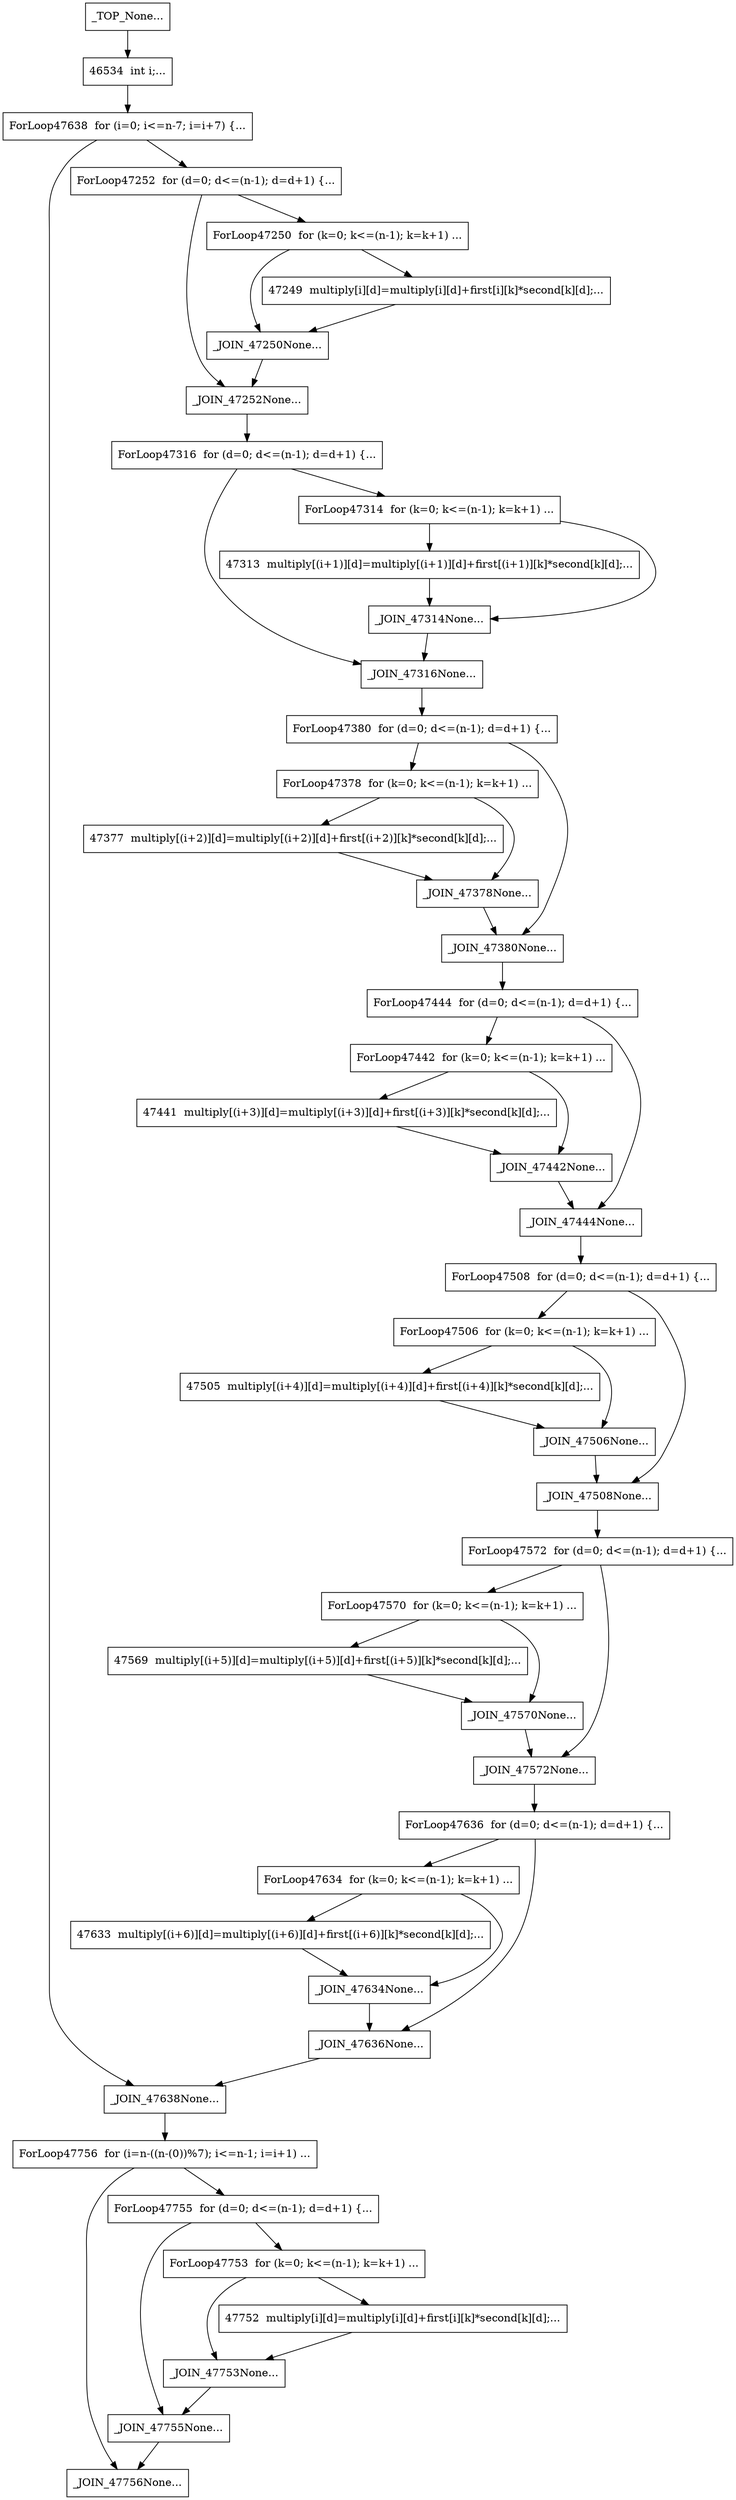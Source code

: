 digraph CFG {
	47569 [label="47569  multiply[(i+5)][d]=multiply[(i+5)][d]+first[(i+5)][k]*second[k][d];...",shape=box];
	47569 -> _JOIN_47570;
	46534 [label="46534  int i;...",shape=box];
	46534 -> ForLoop47638;
	47313 [label="47313  multiply[(i+1)][d]=multiply[(i+1)][d]+first[(i+1)][k]*second[k][d];...",shape=box];
	47313 -> _JOIN_47314;
	ForLoop47570 [label="ForLoop47570  for (k=0; k<=(n-1); k=k+1) ...",shape=box];
	ForLoop47570 -> 47569;
	ForLoop47570 -> _JOIN_47570;
	ForLoop47572 [label="ForLoop47572  for (d=0; d<=(n-1); d=d+1) {...",shape=box];
	ForLoop47572 -> ForLoop47570;
	ForLoop47572 -> _JOIN_47572;
	ForLoop47378 [label="ForLoop47378  for (k=0; k<=(n-1); k=k+1) ...",shape=box];
	ForLoop47378 -> 47377;
	ForLoop47378 -> _JOIN_47378;
	_TOP_ [label="_TOP_None...",shape=box];
	_TOP_ -> 46534;
	ForLoop47634 [label="ForLoop47634  for (k=0; k<=(n-1); k=k+1) ...",shape=box];
	ForLoop47634 -> 47633;
	ForLoop47634 -> _JOIN_47634;
	_JOIN_47378 [label="_JOIN_47378None...",shape=box];
	_JOIN_47378 -> _JOIN_47380;
	ForLoop47380 [label="ForLoop47380  for (d=0; d<=(n-1); d=d+1) {...",shape=box];
	ForLoop47380 -> ForLoop47378;
	ForLoop47380 -> _JOIN_47380;
	_JOIN_47755 [label="_JOIN_47755None...",shape=box];
	_JOIN_47755 -> _JOIN_47756;
	_JOIN_47314 [label="_JOIN_47314None...",shape=box];
	_JOIN_47314 -> _JOIN_47316;
	_JOIN_47316 [label="_JOIN_47316None...",shape=box];
	_JOIN_47316 -> ForLoop47380;
	_JOIN_47380 [label="_JOIN_47380None...",shape=box];
	_JOIN_47380 -> ForLoop47444;
	ForLoop47636 [label="ForLoop47636  for (d=0; d<=(n-1); d=d+1) {...",shape=box];
	ForLoop47636 -> ForLoop47634;
	ForLoop47636 -> _JOIN_47636;
	_JOIN_47250 [label="_JOIN_47250None...",shape=box];
	_JOIN_47250 -> _JOIN_47252;
	_JOIN_47252 [label="_JOIN_47252None...",shape=box];
	_JOIN_47252 -> ForLoop47316;
	47633 [label="47633  multiply[(i+6)][d]=multiply[(i+6)][d]+first[(i+6)][k]*second[k][d];...",shape=box];
	47633 -> _JOIN_47634;
	_JOIN_47638 [label="_JOIN_47638None...",shape=box];
	_JOIN_47638 -> ForLoop47756;
	ForLoop47250 [label="ForLoop47250  for (k=0; k<=(n-1); k=k+1) ...",shape=box];
	ForLoop47250 -> 47249;
	ForLoop47250 -> _JOIN_47250;
	_JOIN_47756 [label="_JOIN_47756None...",shape=box];
	ForLoop47252 [label="ForLoop47252  for (d=0; d<=(n-1); d=d+1) {...",shape=box];
	ForLoop47252 -> ForLoop47250;
	ForLoop47252 -> _JOIN_47252;
	_JOIN_47753 [label="_JOIN_47753None...",shape=box];
	_JOIN_47753 -> _JOIN_47755;
	_JOIN_47570 [label="_JOIN_47570None...",shape=box];
	_JOIN_47570 -> _JOIN_47572;
	_JOIN_47572 [label="_JOIN_47572None...",shape=box];
	_JOIN_47572 -> ForLoop47636;
	ForLoop47314 [label="ForLoop47314  for (k=0; k<=(n-1); k=k+1) ...",shape=box];
	ForLoop47314 -> 47313;
	ForLoop47314 -> _JOIN_47314;
	_JOIN_47636 [label="_JOIN_47636None...",shape=box];
	_JOIN_47636 -> _JOIN_47638;
	ForLoop47316 [label="ForLoop47316  for (d=0; d<=(n-1); d=d+1) {...",shape=box];
	ForLoop47316 -> ForLoop47314;
	ForLoop47316 -> _JOIN_47316;
	_JOIN_47634 [label="_JOIN_47634None...",shape=box];
	_JOIN_47634 -> _JOIN_47636;
	47377 [label="47377  multiply[(i+2)][d]=multiply[(i+2)][d]+first[(i+2)][k]*second[k][d];...",shape=box];
	47377 -> _JOIN_47378;
	ForLoop47508 [label="ForLoop47508  for (d=0; d<=(n-1); d=d+1) {...",shape=box];
	ForLoop47508 -> ForLoop47506;
	ForLoop47508 -> _JOIN_47508;
	ForLoop47442 [label="ForLoop47442  for (k=0; k<=(n-1); k=k+1) ...",shape=box];
	ForLoop47442 -> 47441;
	ForLoop47442 -> _JOIN_47442;
	ForLoop47506 [label="ForLoop47506  for (k=0; k<=(n-1); k=k+1) ...",shape=box];
	ForLoop47506 -> 47505;
	ForLoop47506 -> _JOIN_47506;
	ForLoop47444 [label="ForLoop47444  for (d=0; d<=(n-1); d=d+1) {...",shape=box];
	ForLoop47444 -> ForLoop47442;
	ForLoop47444 -> _JOIN_47444;
	ForLoop47753 [label="ForLoop47753  for (k=0; k<=(n-1); k=k+1) ...",shape=box];
	ForLoop47753 -> 47752;
	ForLoop47753 -> _JOIN_47753;
	ForLoop47755 [label="ForLoop47755  for (d=0; d<=(n-1); d=d+1) {...",shape=box];
	ForLoop47755 -> ForLoop47753;
	ForLoop47755 -> _JOIN_47755;
	ForLoop47756 [label="ForLoop47756  for (i=n-((n-(0))%7); i<=n-1; i=i+1) ...",shape=box];
	ForLoop47756 -> ForLoop47755;
	ForLoop47756 -> _JOIN_47756;
	_JOIN_47444 [label="_JOIN_47444None...",shape=box];
	_JOIN_47444 -> ForLoop47508;
	_JOIN_47442 [label="_JOIN_47442None...",shape=box];
	_JOIN_47442 -> _JOIN_47444;
	_JOIN_47508 [label="_JOIN_47508None...",shape=box];
	_JOIN_47508 -> ForLoop47572;
	47752 [label="47752  multiply[i][d]=multiply[i][d]+first[i][k]*second[k][d];...",shape=box];
	47752 -> _JOIN_47753;
	ForLoop47638 [label="ForLoop47638  for (i=0; i<=n-7; i=i+7) {...",shape=box];
	ForLoop47638 -> ForLoop47252;
	ForLoop47638 -> _JOIN_47638;
	47505 [label="47505  multiply[(i+4)][d]=multiply[(i+4)][d]+first[(i+4)][k]*second[k][d];...",shape=box];
	47505 -> _JOIN_47506;
	47441 [label="47441  multiply[(i+3)][d]=multiply[(i+3)][d]+first[(i+3)][k]*second[k][d];...",shape=box];
	47441 -> _JOIN_47442;
	47249 [label="47249  multiply[i][d]=multiply[i][d]+first[i][k]*second[k][d];...",shape=box];
	47249 -> _JOIN_47250;
	_JOIN_47506 [label="_JOIN_47506None...",shape=box];
	_JOIN_47506 -> _JOIN_47508;
}
